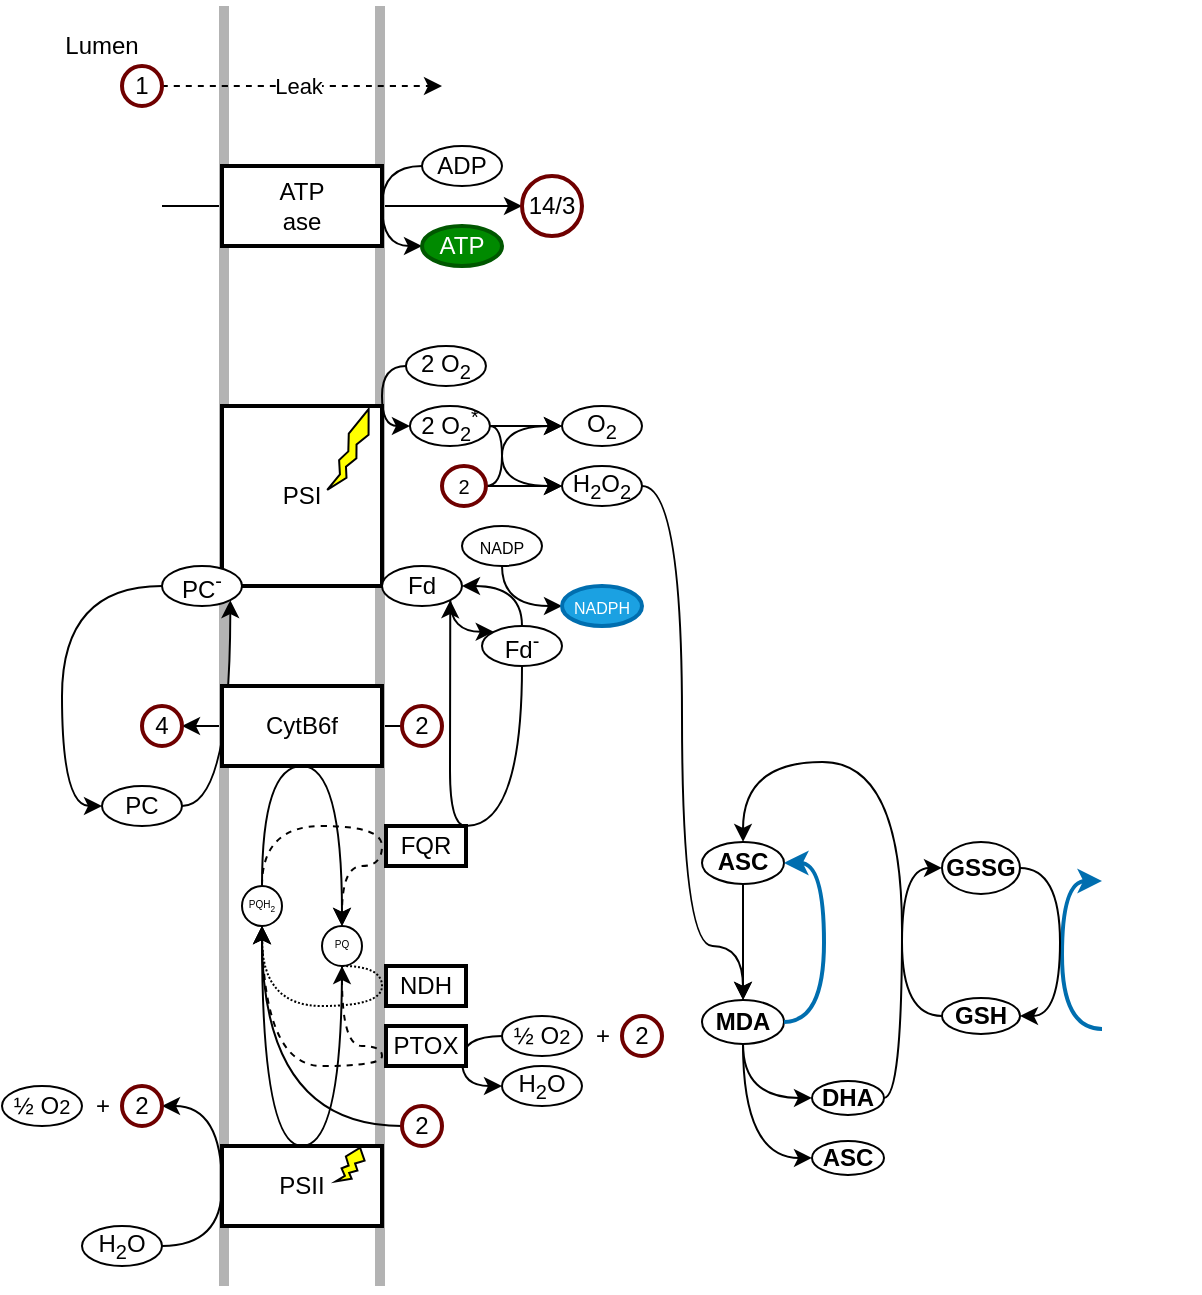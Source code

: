 <mxfile>
    <diagram id="58kEGSyiGWkZ_5Ts6FbC" name="Page-1">
        <mxGraphModel dx="1048" dy="781" grid="1" gridSize="10" guides="1" tooltips="1" connect="1" arrows="1" fold="1" page="1" pageScale="1" pageWidth="680" pageHeight="700" background="#ffffff" math="0" shadow="0">
            <root>
                <mxCell id="0"/>
                <mxCell id="1" parent="0"/>
                <object label="" reaction="vPTOX" id="2">
                    <mxCell style="edgeStyle=orthogonalEdgeStyle;curved=1;rounded=0;orthogonalLoop=1;jettySize=auto;html=1;exitX=0;exitY=0.5;exitDx=0;exitDy=0;entryX=0;entryY=0.5;entryDx=0;entryDy=0;strokeColor=#000000;" parent="1" source="107" target="106" edge="1">
                        <mxGeometry relative="1" as="geometry">
                            <Array as="points">
                                <mxPoint x="280" y="555"/>
                                <mxPoint x="280" y="580"/>
                            </Array>
                        </mxGeometry>
                    </mxCell>
                </object>
                <object label="" reaction="vB6f" id="3">
                    <mxCell style="edgeStyle=orthogonalEdgeStyle;curved=1;rounded=0;orthogonalLoop=1;jettySize=auto;html=1;strokeWidth=1;fontSize=12;entryX=1;entryY=0.5;entryDx=0;entryDy=0;strokeColor=#000000;exitX=0;exitY=0.5;exitDx=0;exitDy=0;" parent="1" source="164" target="100" edge="1">
                        <mxGeometry relative="1" as="geometry">
                            <mxPoint x="250" y="400" as="sourcePoint"/>
                        </mxGeometry>
                    </mxCell>
                </object>
                <object label="" reaction="vATPsynthase" id="4">
                    <mxCell style="edgeStyle=orthogonalEdgeStyle;curved=1;rounded=0;orthogonalLoop=1;jettySize=auto;html=1;exitX=1;exitY=0.5;exitDx=0;exitDy=0;strokeWidth=1;entryX=0;entryY=0.5;entryDx=0;entryDy=0;strokeColor=#000000;" parent="1" source="139" target="48" edge="1">
                        <mxGeometry relative="1" as="geometry">
                            <mxPoint x="130" y="139.857" as="sourcePoint"/>
                        </mxGeometry>
                    </mxCell>
                </object>
                <mxCell id="10" value="" style="endArrow=none;html=1;strokeWidth=5;strokeColor=#B3B3B3;" parent="1" edge="1">
                    <mxGeometry width="50" height="50" relative="1" as="geometry">
                        <mxPoint x="161" y="680" as="sourcePoint"/>
                        <mxPoint x="161" y="40" as="targetPoint"/>
                    </mxGeometry>
                </mxCell>
                <mxCell id="13" value="Lumen" style="text;html=1;strokeColor=none;fillColor=none;align=center;verticalAlign=middle;whiteSpace=wrap;rounded=0;fontColor=#000000;" parent="1" vertex="1">
                    <mxGeometry x="80" y="50" width="40" height="20" as="geometry"/>
                </mxCell>
                <mxCell id="15" value="" style="endArrow=none;html=1;strokeWidth=5;strokeColor=#B3B3B3;" parent="1" edge="1">
                    <mxGeometry width="50" height="50" relative="1" as="geometry">
                        <mxPoint x="239" y="680" as="sourcePoint"/>
                        <mxPoint x="239" y="40" as="targetPoint"/>
                    </mxGeometry>
                </mxCell>
                <mxCell id="16" value="ATP&lt;br&gt;ase" style="rounded=0;whiteSpace=wrap;html=1;strokeColor=#000000;strokeWidth=2;" parent="1" vertex="1">
                    <mxGeometry x="160" y="120" width="80" height="40" as="geometry"/>
                </mxCell>
                <object label="" reaction="vPS2" id="18">
                    <mxCell style="edgeStyle=orthogonalEdgeStyle;curved=1;rounded=0;orthogonalLoop=1;jettySize=auto;html=1;exitX=0;exitY=0.5;exitDx=0;exitDy=0;entryX=1;entryY=0.5;entryDx=0;entryDy=0;strokeWidth=1;strokeColor=#000000;" parent="1" source="20" target="55" edge="1">
                        <mxGeometry relative="1" as="geometry">
                            <Array as="points">
                                <mxPoint x="160" y="590"/>
                                <mxPoint x="130" y="590"/>
                            </Array>
                        </mxGeometry>
                    </mxCell>
                </object>
                <mxCell id="20" value="PSII" style="rounded=0;whiteSpace=wrap;html=1;strokeColor=#000000;strokeWidth=2;" parent="1" vertex="1">
                    <mxGeometry x="160" y="610" width="80" height="40" as="geometry"/>
                </mxCell>
                <object label="" reaction="vATPsynthase" id="45">
                    <mxCell style="edgeStyle=orthogonalEdgeStyle;curved=1;rounded=0;orthogonalLoop=1;jettySize=auto;html=1;exitX=0;exitY=0.5;exitDx=0;exitDy=0;entryX=0;entryY=0.5;entryDx=0;entryDy=0;strokeWidth=1;strokeColor=#000000;" parent="1" source="46" target="47" edge="1">
                        <mxGeometry relative="1" as="geometry"/>
                    </mxCell>
                </object>
                <mxCell id="46" value="ADP" style="ellipse;whiteSpace=wrap;html=1;strokeColor=#000000;strokeWidth=1;" parent="1" vertex="1">
                    <mxGeometry x="260" y="110" width="40" height="20" as="geometry"/>
                </mxCell>
                <mxCell id="47" value="ATP" style="ellipse;whiteSpace=wrap;html=1;strokeColor=#005700;strokeWidth=2;fillColor=#008a00;fontColor=#ffffff;" parent="1" vertex="1">
                    <mxGeometry x="260" y="150" width="40" height="20" as="geometry"/>
                </mxCell>
                <mxCell id="48" value="14/3" style="ellipse;whiteSpace=wrap;html=1;strokeWidth=2;strokeColor=#6F0000;" parent="1" vertex="1">
                    <mxGeometry x="310" y="125" width="30" height="30" as="geometry"/>
                </mxCell>
                <object label="" reaction="vFNR" id="49">
                    <mxCell style="edgeStyle=orthogonalEdgeStyle;curved=1;rounded=0;orthogonalLoop=1;jettySize=auto;html=1;exitX=0.5;exitY=1;exitDx=0;exitDy=0;entryX=0;entryY=0.5;entryDx=0;entryDy=0;strokeWidth=1;strokeColor=#000000;" parent="1" source="50" target="51" edge="1">
                        <mxGeometry relative="1" as="geometry">
                            <Array as="points">
                                <mxPoint x="300" y="340"/>
                            </Array>
                        </mxGeometry>
                    </mxCell>
                </object>
                <mxCell id="50" value="&lt;font style=&quot;font-size: 8px&quot;&gt;NADP&lt;/font&gt;" style="ellipse;whiteSpace=wrap;html=1;strokeColor=#000000;strokeWidth=1;" parent="1" vertex="1">
                    <mxGeometry x="280.0" y="300" width="40" height="20" as="geometry"/>
                </mxCell>
                <mxCell id="51" value="&lt;font style=&quot;font-size: 8px&quot;&gt;NADPH&lt;/font&gt;" style="ellipse;whiteSpace=wrap;html=1;strokeColor=#006EAF;strokeWidth=2;fillColor=#1ba1e2;fontColor=#ffffff;" parent="1" vertex="1">
                    <mxGeometry x="330.0" y="330" width="40" height="20" as="geometry"/>
                </mxCell>
                <object label="" reaction="vPS2" id="52">
                    <mxCell style="edgeStyle=orthogonalEdgeStyle;curved=1;rounded=0;orthogonalLoop=1;jettySize=auto;html=1;exitX=1;exitY=0.5;exitDx=0;exitDy=0;entryX=0;entryY=0.5;entryDx=0;entryDy=0;strokeWidth=1;endArrow=none;endFill=0;strokeColor=#000000;" parent="1" source="53" target="20" edge="1">
                        <mxGeometry relative="1" as="geometry">
                            <Array as="points">
                                <mxPoint x="160" y="660"/>
                            </Array>
                        </mxGeometry>
                    </mxCell>
                </object>
                <mxCell id="53" value="H&lt;sub&gt;2&lt;/sub&gt;O" style="ellipse;whiteSpace=wrap;html=1;strokeColor=#000000;strokeWidth=1;" parent="1" vertex="1">
                    <mxGeometry x="90.0" y="650" width="40" height="20" as="geometry"/>
                </mxCell>
                <mxCell id="54" value="½ O&lt;span style=&quot;font-size: 10px&quot;&gt;2&lt;/span&gt;" style="ellipse;whiteSpace=wrap;html=1;strokeColor=#000000;strokeWidth=1;" parent="1" vertex="1">
                    <mxGeometry x="50.0" y="580" width="40" height="20" as="geometry"/>
                </mxCell>
                <mxCell id="55" value="2" style="ellipse;whiteSpace=wrap;html=1;strokeWidth=2;strokeColor=#6F0000;" parent="1" vertex="1">
                    <mxGeometry x="110" y="580" width="20" height="20" as="geometry"/>
                </mxCell>
                <mxCell id="56" value="" style="verticalLabelPosition=bottom;verticalAlign=top;html=1;shape=mxgraph.basic.flash;rounded=0;shadow=0;comic=0;fillColor=#FFFF00;gradientColor=none;rotation=20;strokeColor=#000000;" parent="1" vertex="1">
                    <mxGeometry x="220" y="610" width="10" height="20" as="geometry"/>
                </mxCell>
                <mxCell id="57" value="PTOX" style="rounded=0;whiteSpace=wrap;html=1;strokeColor=#000000;strokeWidth=2;" parent="1" vertex="1">
                    <mxGeometry x="242" y="550" width="40" height="20" as="geometry"/>
                </mxCell>
                <mxCell id="58" value="NDH" style="rounded=0;whiteSpace=wrap;html=1;strokeColor=#000000;strokeWidth=2;" parent="1" vertex="1">
                    <mxGeometry x="242" y="520" width="40" height="20" as="geometry"/>
                </mxCell>
                <object label="" reaction="vCyc" id="155">
                    <mxCell style="edgeStyle=orthogonalEdgeStyle;curved=1;rounded=0;orthogonalLoop=1;jettySize=auto;html=1;exitX=1;exitY=0;exitDx=0;exitDy=0;entryX=1;entryY=1;entryDx=0;entryDy=0;strokeColor=#000000;" parent="1" source="59" target="140" edge="1">
                        <mxGeometry relative="1" as="geometry">
                            <Array as="points">
                                <mxPoint x="274" y="450"/>
                                <mxPoint x="274" y="395"/>
                            </Array>
                        </mxGeometry>
                    </mxCell>
                </object>
                <mxCell id="59" value="FQR" style="rounded=0;whiteSpace=wrap;html=1;strokeColor=#000000;strokeWidth=2;" parent="1" vertex="1">
                    <mxGeometry x="242" y="450" width="40" height="20" as="geometry"/>
                </mxCell>
                <mxCell id="60" value="" style="group" parent="1" vertex="1" connectable="0">
                    <mxGeometry x="160" y="240" width="80" height="90" as="geometry"/>
                </mxCell>
                <mxCell id="61" value="PSI" style="rounded=0;whiteSpace=wrap;html=1;strokeColor=#000000;strokeWidth=2;" parent="60" vertex="1">
                    <mxGeometry width="80" height="90" as="geometry"/>
                </mxCell>
                <mxCell id="62" value="" style="verticalLabelPosition=bottom;verticalAlign=top;html=1;shape=mxgraph.basic.flash;rounded=0;shadow=0;comic=0;fillColor=#FFFF00;gradientColor=none;rotation=20;strokeColor=#000000;" parent="60" vertex="1">
                    <mxGeometry x="60" width="10" height="45" as="geometry"/>
                </mxCell>
                <object label="" reaction="vPS2" id="63">
                    <mxCell style="edgeStyle=orthogonalEdgeStyle;curved=1;rounded=0;orthogonalLoop=1;jettySize=auto;html=1;exitX=0.5;exitY=1;exitDx=0;exitDy=0;entryX=0.5;entryY=1;entryDx=0;entryDy=0;endArrow=classic;endFill=1;strokeWidth=1;strokeColor=#000000;" parent="1" source="66" target="69" edge="1">
                        <mxGeometry relative="1" as="geometry">
                            <Array as="points">
                                <mxPoint x="220" y="610"/>
                                <mxPoint x="180" y="610"/>
                            </Array>
                            <mxPoint x="220" y="540" as="sourcePoint"/>
                            <mxPoint x="180" y="520" as="targetPoint"/>
                        </mxGeometry>
                    </mxCell>
                </object>
                <object label="" reaction="vNDH" id="64">
                    <mxCell style="edgeStyle=orthogonalEdgeStyle;curved=1;rounded=0;orthogonalLoop=1;jettySize=auto;html=1;exitX=0.5;exitY=1;exitDx=0;exitDy=0;entryX=0.5;entryY=1;entryDx=0;entryDy=0;endArrow=classic;endFill=1;strokeWidth=1;dashed=1;dashPattern=1 1;strokeColor=#000000;" parent="1" source="66" target="69" edge="1">
                        <mxGeometry relative="1" as="geometry">
                            <Array as="points">
                                <mxPoint x="240" y="520"/>
                                <mxPoint x="240" y="540"/>
                                <mxPoint x="180" y="540"/>
                            </Array>
                        </mxGeometry>
                    </mxCell>
                </object>
                <object label="" reaction="vPTOX" id="65">
                    <mxCell style="edgeStyle=orthogonalEdgeStyle;curved=1;rounded=0;orthogonalLoop=1;jettySize=auto;html=1;exitX=0.5;exitY=1;exitDx=0;exitDy=0;entryX=0.5;entryY=1;entryDx=0;entryDy=0;endArrow=classic;endFill=1;strokeWidth=1;dashed=1;strokeColor=#000000;" parent="1" source="69" target="66" edge="1">
                        <mxGeometry relative="1" as="geometry">
                            <Array as="points">
                                <mxPoint x="180" y="570"/>
                                <mxPoint x="240" y="570"/>
                                <mxPoint x="240" y="560"/>
                                <mxPoint x="220" y="560"/>
                            </Array>
                        </mxGeometry>
                    </mxCell>
                </object>
                <mxCell id="66" value="&lt;font style=&quot;font-size: 5px&quot;&gt;PQ&lt;/font&gt;" style="ellipse;whiteSpace=wrap;html=1;strokeColor=#000000;strokeWidth=1;spacingTop=-6;" parent="1" vertex="1">
                    <mxGeometry x="210" y="500" width="20" height="20" as="geometry"/>
                </mxCell>
                <object label="" reaction="vB6f" id="67">
                    <mxCell style="edgeStyle=orthogonalEdgeStyle;curved=1;rounded=0;orthogonalLoop=1;jettySize=auto;html=1;exitX=0.5;exitY=0;exitDx=0;exitDy=0;entryX=0.5;entryY=0;entryDx=0;entryDy=0;endArrow=classic;endFill=1;strokeWidth=1;strokeColor=#000000;" parent="1" source="69" target="66" edge="1">
                        <mxGeometry relative="1" as="geometry">
                            <Array as="points">
                                <mxPoint x="180" y="420"/>
                                <mxPoint x="220" y="420"/>
                            </Array>
                        </mxGeometry>
                    </mxCell>
                </object>
                <object label="" reaction="vCyc" id="68">
                    <mxCell style="edgeStyle=orthogonalEdgeStyle;curved=1;rounded=0;orthogonalLoop=1;jettySize=auto;html=1;exitX=0.5;exitY=0;exitDx=0;exitDy=0;entryX=0.5;entryY=0;entryDx=0;entryDy=0;endArrow=classic;endFill=1;strokeWidth=1;dashed=1;strokeColor=#000000;" parent="1" source="69" target="66" edge="1">
                        <mxGeometry relative="1" as="geometry">
                            <Array as="points">
                                <mxPoint x="180" y="450"/>
                                <mxPoint x="240" y="450"/>
                                <mxPoint x="240" y="470"/>
                                <mxPoint x="220" y="470"/>
                            </Array>
                        </mxGeometry>
                    </mxCell>
                </object>
                <mxCell id="69" value="&lt;font style=&quot;font-size: 5px&quot;&gt;PQH&lt;sub&gt;2&lt;/sub&gt;&lt;/font&gt;" style="ellipse;whiteSpace=wrap;html=1;strokeColor=#000000;strokeWidth=1;spacingTop=-6;" parent="1" vertex="1">
                    <mxGeometry x="170" y="480" width="20" height="20" as="geometry"/>
                </mxCell>
                <object label="" reaction="vGR" id="83">
                    <mxCell style="edgeStyle=orthogonalEdgeStyle;rounded=0;orthogonalLoop=1;jettySize=auto;html=1;strokeColor=#006EAF;strokeWidth=2;fillColor=#1ba1e2;elbow=vertical;curved=1;exitX=0;exitY=0.5;exitDx=0;exitDy=0;entryX=0;entryY=0.5;entryDx=0;entryDy=0;" parent="1" edge="1">
                        <mxGeometry relative="1" as="geometry">
                            <mxPoint x="600.0" y="551.45" as="sourcePoint"/>
                            <mxPoint x="600.0" y="477.45" as="targetPoint"/>
                            <Array as="points">
                                <mxPoint x="580" y="551.45"/>
                                <mxPoint x="580" y="477.45"/>
                            </Array>
                        </mxGeometry>
                    </mxCell>
                </object>
                <mxCell id="93" value="" style="ellipse;whiteSpace=wrap;html=1;gradientColor=none;fillColor=none;strokeColor=none;" parent="1" vertex="1">
                    <mxGeometry x="610" y="418" width="39" height="18" as="geometry"/>
                </mxCell>
                <mxCell id="100" value="4" style="ellipse;whiteSpace=wrap;html=1;strokeWidth=2;strokeColor=#6F0000;" parent="1" vertex="1">
                    <mxGeometry x="120" y="390" width="20" height="20" as="geometry"/>
                </mxCell>
                <mxCell id="101" style="edgeStyle=orthogonalEdgeStyle;curved=1;rounded=0;orthogonalLoop=1;jettySize=auto;html=1;strokeWidth=1;fontSize=12;entryX=0;entryY=0.5;entryDx=0;entryDy=0;dashed=1;strokeColor=#000000;exitX=1;exitY=0.5;exitDx=0;exitDy=0;" parent="1" source="151" target="136" edge="1">
                    <mxGeometry relative="1" as="geometry">
                        <mxPoint x="135" y="80" as="sourcePoint"/>
                    </mxGeometry>
                </mxCell>
                <mxCell id="102" value="Leak" style="edgeLabel;html=1;align=center;verticalAlign=middle;resizable=0;points=[];labelBackgroundColor=#ffffff;fontColor=#000000;" parent="101" vertex="1" connectable="0">
                    <mxGeometry x="-0.08" y="1" relative="1" as="geometry">
                        <mxPoint x="3.1" y="1" as="offset"/>
                    </mxGeometry>
                </mxCell>
                <object label="" reaction="vPS2" id="104">
                    <mxCell style="edgeStyle=orthogonalEdgeStyle;rounded=0;orthogonalLoop=1;jettySize=auto;html=1;exitX=0;exitY=0.5;exitDx=0;exitDy=0;curved=1;entryX=0.5;entryY=1;entryDx=0;entryDy=0;strokeColor=#000000;" parent="1" source="105" target="69" edge="1">
                        <mxGeometry relative="1" as="geometry">
                            <mxPoint x="210" y="580" as="targetPoint"/>
                            <Array as="points">
                                <mxPoint x="180" y="600"/>
                            </Array>
                        </mxGeometry>
                    </mxCell>
                </object>
                <mxCell id="105" value="2" style="ellipse;whiteSpace=wrap;html=1;strokeWidth=2;strokeColor=#6F0000;" parent="1" vertex="1">
                    <mxGeometry x="250" y="590" width="20" height="20" as="geometry"/>
                </mxCell>
                <mxCell id="106" value="H&lt;sub&gt;2&lt;/sub&gt;O" style="ellipse;whiteSpace=wrap;html=1;strokeColor=#000000;strokeWidth=1;" parent="1" vertex="1">
                    <mxGeometry x="300" y="570" width="40" height="20" as="geometry"/>
                </mxCell>
                <mxCell id="107" value="½ O&lt;span style=&quot;font-size: 10px&quot;&gt;2&lt;/span&gt;" style="ellipse;whiteSpace=wrap;html=1;strokeColor=#000000;strokeWidth=1;" parent="1" vertex="1">
                    <mxGeometry x="300" y="545" width="40" height="20" as="geometry"/>
                </mxCell>
                <mxCell id="108" value="2" style="ellipse;whiteSpace=wrap;html=1;strokeWidth=2;strokeColor=#6F0000;" parent="1" vertex="1">
                    <mxGeometry x="360" y="545" width="20" height="20" as="geometry"/>
                </mxCell>
                <mxCell id="109" value="+" style="text;html=1;align=center;verticalAlign=middle;resizable=0;points=[];autosize=1;fontColor=#000000;" parent="1" vertex="1">
                    <mxGeometry x="340" y="545" width="20" height="20" as="geometry"/>
                </mxCell>
                <mxCell id="136" value="" style="ellipse;whiteSpace=wrap;html=1;strokeWidth=2;fillColor=none;strokeColor=none;" parent="1" vertex="1">
                    <mxGeometry x="270" y="70" width="20" height="20" as="geometry"/>
                </mxCell>
                <mxCell id="139" value="" style="ellipse;whiteSpace=wrap;html=1;strokeWidth=2;fillColor=none;strokeColor=none;" parent="1" vertex="1">
                    <mxGeometry x="110" y="130" width="20" height="20" as="geometry"/>
                </mxCell>
                <object label="" reaction="vPS1" id="145">
                    <mxCell style="edgeStyle=orthogonalEdgeStyle;curved=1;rounded=0;orthogonalLoop=1;jettySize=auto;html=1;exitX=1;exitY=1;exitDx=0;exitDy=0;entryX=0;entryY=0;entryDx=0;entryDy=0;strokeColor=#000000;" parent="1" source="140" target="141" edge="1">
                        <mxGeometry relative="1" as="geometry">
                            <Array as="points">
                                <mxPoint x="274" y="353"/>
                            </Array>
                        </mxGeometry>
                    </mxCell>
                </object>
                <mxCell id="140" value="Fd" style="ellipse;whiteSpace=wrap;html=1;strokeColor=#000000;strokeWidth=1;" parent="1" vertex="1">
                    <mxGeometry x="240" y="320" width="40" height="20" as="geometry"/>
                </mxCell>
                <object label="" reaction="vFNR" id="142">
                    <mxCell style="edgeStyle=orthogonalEdgeStyle;rounded=0;orthogonalLoop=1;jettySize=auto;html=1;exitX=0.5;exitY=0;exitDx=0;exitDy=0;entryX=1;entryY=0.5;entryDx=0;entryDy=0;strokeColor=#000000;curved=1;" parent="1" source="141" target="140" edge="1">
                        <mxGeometry relative="1" as="geometry">
                            <Array as="points">
                                <mxPoint x="310" y="330"/>
                            </Array>
                        </mxGeometry>
                    </mxCell>
                </object>
                <object label="" reaction="vCyc" id="154">
                    <mxCell style="edgeStyle=orthogonalEdgeStyle;curved=1;rounded=0;orthogonalLoop=1;jettySize=auto;html=1;exitX=0.5;exitY=1;exitDx=0;exitDy=0;entryX=1;entryY=0;entryDx=0;entryDy=0;strokeColor=#000000;endArrow=none;endFill=0;" parent="1" source="141" target="59" edge="1">
                        <mxGeometry relative="1" as="geometry">
                            <Array as="points">
                                <mxPoint x="310" y="450"/>
                            </Array>
                        </mxGeometry>
                    </mxCell>
                </object>
                <mxCell id="141" value="Fd&lt;sup&gt;-&lt;/sup&gt;" style="ellipse;whiteSpace=wrap;html=1;strokeColor=#000000;strokeWidth=1;" parent="1" vertex="1">
                    <mxGeometry x="290" y="350" width="40" height="20" as="geometry"/>
                </mxCell>
                <mxCell id="148" value="+" style="text;html=1;align=center;verticalAlign=middle;resizable=0;points=[];autosize=1;fontColor=#000000;" parent="1" vertex="1">
                    <mxGeometry x="90" y="580" width="20" height="20" as="geometry"/>
                </mxCell>
                <mxCell id="151" value="1" style="ellipse;whiteSpace=wrap;html=1;strokeWidth=2;strokeColor=#6F0000;" parent="1" vertex="1">
                    <mxGeometry x="110" y="70" width="20" height="20" as="geometry"/>
                </mxCell>
                <mxCell id="73" value="&lt;b&gt;MDA&lt;/b&gt;" style="ellipse;whiteSpace=wrap;html=1;strokeColor=#000000;" parent="1" vertex="1">
                    <mxGeometry x="400" y="536.95" width="41" height="22" as="geometry"/>
                </mxCell>
                <object label="" reaction="vAscorbate" id="74">
                    <mxCell style="edgeStyle=orthogonalEdgeStyle;curved=1;rounded=0;orthogonalLoop=1;jettySize=auto;html=1;exitX=0.5;exitY=1;exitDx=0;exitDy=0;strokeColor=#000000;strokeWidth=1;" parent="1" source="75" target="73" edge="1">
                        <mxGeometry x="220" y="324.45" as="geometry"/>
                    </mxCell>
                </object>
                <mxCell id="75" value="&lt;b&gt;ASC&lt;/b&gt;" style="ellipse;whiteSpace=wrap;html=1;strokeColor=#000000;" parent="1" vertex="1">
                    <mxGeometry x="400" y="457.95" width="41" height="21" as="geometry"/>
                </mxCell>
                <object label="" reaction="vDHAR" id="76">
                    <mxCell style="edgeStyle=orthogonalEdgeStyle;curved=1;rounded=0;orthogonalLoop=1;jettySize=auto;html=1;exitX=1;exitY=0.5;exitDx=0;exitDy=0;entryX=0.5;entryY=0;entryDx=0;entryDy=0;strokeColor=#000000;strokeWidth=1;" parent="1" source="77" target="75" edge="1">
                        <mxGeometry x="220" y="324.45" as="geometry">
                            <Array as="points">
                                <mxPoint x="500" y="585.97"/>
                                <mxPoint x="500" y="417.97"/>
                                <mxPoint x="421" y="417.97"/>
                            </Array>
                        </mxGeometry>
                    </mxCell>
                </object>
                <mxCell id="77" value="&lt;b&gt;DHA&lt;/b&gt;" style="ellipse;whiteSpace=wrap;html=1;strokeColor=#000000;" parent="1" vertex="1">
                    <mxGeometry x="455" y="577.45" width="36" height="17" as="geometry"/>
                </mxCell>
                <object label="" reaction="v3ASC" id="71">
                    <mxCell style="edgeStyle=orthogonalEdgeStyle;curved=1;rounded=0;orthogonalLoop=1;jettySize=auto;html=1;exitX=0.5;exitY=1;exitDx=0;exitDy=0;entryX=0;entryY=0.5;entryDx=0;entryDy=0;strokeColor=#000000;strokeWidth=1;" parent="1" source="73" target="77" edge="1">
                        <mxGeometry x="220" y="324.45" as="geometry"/>
                    </mxCell>
                </object>
                <mxCell id="78" value="&lt;b&gt;ASC&lt;/b&gt;" style="ellipse;whiteSpace=wrap;html=1;strokeColor=#000000;" parent="1" vertex="1">
                    <mxGeometry x="455" y="607.45" width="36" height="17" as="geometry"/>
                </mxCell>
                <mxCell id="80" value="&lt;b&gt;GSH&lt;/b&gt;" style="ellipse;whiteSpace=wrap;html=1;strokeColor=#000000;" parent="1" vertex="1">
                    <mxGeometry x="520" y="535.95" width="39" height="18" as="geometry"/>
                </mxCell>
                <object label="" reaction="v3ASC" id="72">
                    <mxCell style="edgeStyle=orthogonalEdgeStyle;curved=1;rounded=0;orthogonalLoop=1;jettySize=auto;html=1;exitX=0.5;exitY=1;exitDx=0;exitDy=0;entryX=0;entryY=0.5;entryDx=0;entryDy=0;strokeColor=#000000;strokeWidth=1;" parent="1" source="73" target="78" edge="1">
                        <mxGeometry x="220" y="324.45" as="geometry"/>
                    </mxCell>
                </object>
                <object label="" reaction="vGR" id="81">
                    <mxCell style="edgeStyle=orthogonalEdgeStyle;curved=1;rounded=0;orthogonalLoop=1;jettySize=auto;html=1;exitX=1;exitY=0.5;exitDx=0;exitDy=0;entryX=1;entryY=0.5;entryDx=0;entryDy=0;strokeColor=#000000;strokeWidth=1;" parent="1" source="82" target="80" edge="1">
                        <mxGeometry x="220" y="324.45" as="geometry"/>
                    </mxCell>
                </object>
                <mxCell id="82" value="&lt;b&gt;GSSG&lt;/b&gt;" style="ellipse;whiteSpace=wrap;html=1;strokeColor=#000000;" parent="1" vertex="1">
                    <mxGeometry x="520" y="457.95" width="39" height="26" as="geometry"/>
                </mxCell>
                <mxCell id="85" value="2 O&lt;sub&gt;2&lt;/sub&gt;" style="ellipse;whiteSpace=wrap;html=1;strokeColor=#000000;strokeWidth=1;" parent="1" vertex="1">
                    <mxGeometry x="251.97" y="210" width="40" height="20" as="geometry"/>
                </mxCell>
                <object label="" reaction="vDHAR" id="79">
                    <mxCell style="edgeStyle=orthogonalEdgeStyle;curved=1;rounded=0;orthogonalLoop=1;jettySize=auto;html=1;exitX=0;exitY=0.5;exitDx=0;exitDy=0;entryX=0;entryY=0.5;entryDx=0;entryDy=0;strokeColor=#000000;strokeWidth=1;" parent="1" source="80" target="82" edge="1">
                        <mxGeometry x="220" y="324.45" as="geometry"/>
                    </mxCell>
                </object>
                <object label="" reaction="vMehler" id="156">
                    <mxCell style="edgeStyle=orthogonalEdgeStyle;curved=1;rounded=0;orthogonalLoop=1;jettySize=auto;html=1;exitX=1;exitY=0.5;exitDx=0;exitDy=0;entryX=0;entryY=0.5;entryDx=0;entryDy=0;endArrow=classic;endFill=1;strokeColor=#000000;" parent="1" source="87" target="91" edge="1">
                        <mxGeometry relative="1" as="geometry">
                            <Array as="points">
                                <mxPoint x="300" y="250"/>
                                <mxPoint x="300" y="280"/>
                            </Array>
                        </mxGeometry>
                    </mxCell>
                </object>
                <mxCell id="87" value="2 O&lt;sub&gt;2&lt;/sub&gt;&lt;sup&gt;*&lt;/sup&gt;" style="ellipse;whiteSpace=wrap;html=1;strokeColor=#000000;strokeWidth=1;" parent="1" vertex="1">
                    <mxGeometry x="253.97" y="240" width="40" height="20" as="geometry"/>
                </mxCell>
                <object label="" reaction="vMehler" id="157">
                    <mxCell style="edgeStyle=orthogonalEdgeStyle;curved=1;rounded=0;orthogonalLoop=1;jettySize=auto;html=1;endArrow=classic;endFill=1;strokeColor=#000000;" parent="1" source="89" target="91" edge="1">
                        <mxGeometry relative="1" as="geometry"/>
                    </mxCell>
                </object>
                <object label="" reaction="vMehler" id="158">
                    <mxCell style="edgeStyle=orthogonalEdgeStyle;curved=1;rounded=0;orthogonalLoop=1;jettySize=auto;html=1;exitX=1;exitY=0.5;exitDx=0;exitDy=0;entryX=0;entryY=0.5;entryDx=0;entryDy=0;endArrow=classic;endFill=1;strokeColor=#000000;" parent="1" source="89" target="90" edge="1">
                        <mxGeometry relative="1" as="geometry">
                            <Array as="points">
                                <mxPoint x="300" y="280"/>
                                <mxPoint x="300" y="250"/>
                            </Array>
                        </mxGeometry>
                    </mxCell>
                </object>
                <mxCell id="89" value="&lt;span style=&quot;font-size: 10px&quot;&gt;2&lt;/span&gt;" style="ellipse;whiteSpace=wrap;html=1;strokeWidth=2;strokeColor=#6F0000;" parent="1" vertex="1">
                    <mxGeometry x="270" y="270" width="21.97" height="20" as="geometry"/>
                </mxCell>
                <object label="" reaction="vMehler" id="84">
                    <mxCell style="edgeStyle=orthogonalEdgeStyle;rounded=0;orthogonalLoop=1;jettySize=auto;html=1;exitX=0;exitY=0.5;exitDx=0;exitDy=0;entryX=0;entryY=0.5;entryDx=0;entryDy=0;curved=1;strokeColor=#000000;" parent="1" source="85" target="87" edge="1">
                        <mxGeometry x="240" y="210" as="geometry">
                            <Array as="points">
                                <mxPoint x="240" y="220"/>
                                <mxPoint x="240" y="250"/>
                            </Array>
                        </mxGeometry>
                    </mxCell>
                </object>
                <mxCell id="90" value="O&lt;sub&gt;2&lt;/sub&gt;" style="ellipse;whiteSpace=wrap;html=1;strokeColor=#000000;strokeWidth=1;" parent="1" vertex="1">
                    <mxGeometry x="330" y="240.0" width="40" height="20" as="geometry"/>
                </mxCell>
                <mxCell id="91" value="H&lt;sub&gt;2&lt;/sub&gt;O&lt;sub&gt;2&lt;/sub&gt;" style="ellipse;whiteSpace=wrap;html=1;strokeColor=#000000;strokeWidth=1;" parent="1" vertex="1">
                    <mxGeometry x="330" y="270.0" width="40" height="20" as="geometry"/>
                </mxCell>
                <object label="" reaction="vMDAreduct" id="92">
                    <mxCell style="edgeStyle=orthogonalEdgeStyle;curved=1;rounded=0;orthogonalLoop=1;jettySize=auto;html=1;exitX=1;exitY=0.5;exitDx=0;exitDy=0;entryX=1;entryY=0.5;entryDx=0;entryDy=0;strokeColor=#006EAF;strokeWidth=2;fillColor=#1ba1e2;" parent="1" source="73" target="75" edge="1">
                        <mxGeometry x="220" y="324.45" as="geometry"/>
                    </mxCell>
                </object>
                <object label="" reaction="vAscorbate" id="70">
                    <mxCell style="edgeStyle=orthogonalEdgeStyle;curved=1;rounded=0;orthogonalLoop=1;jettySize=auto;html=1;exitX=1;exitY=0.5;exitDx=0;exitDy=0;entryX=0.5;entryY=0;entryDx=0;entryDy=0;strokeColor=#000000;strokeWidth=1;" parent="1" source="91" target="73" edge="1">
                        <mxGeometry x="240" y="210" as="geometry">
                            <mxPoint x="650.0" y="673.52" as="sourcePoint"/>
                            <Array as="points">
                                <mxPoint x="390" y="280"/>
                                <mxPoint x="390" y="510"/>
                                <mxPoint x="421" y="510"/>
                            </Array>
                        </mxGeometry>
                    </mxCell>
                </object>
                <object label="" reaction="vMehler" id="86">
                    <mxCell style="edgeStyle=orthogonalEdgeStyle;curved=1;rounded=0;orthogonalLoop=1;jettySize=auto;html=1;exitX=1;exitY=0.5;exitDx=0;exitDy=0;entryX=0;entryY=0.5;entryDx=0;entryDy=0;strokeColor=#000000;" parent="1" source="87" target="90" edge="1">
                        <mxGeometry x="240" y="210" as="geometry"/>
                    </mxCell>
                </object>
                <object label="" reaction="vB6f" id="162">
                    <mxCell style="edgeStyle=orthogonalEdgeStyle;curved=1;rounded=0;orthogonalLoop=1;jettySize=auto;html=1;exitX=1;exitY=0.5;exitDx=0;exitDy=0;entryX=1;entryY=1;entryDx=0;entryDy=0;endArrow=classic;endFill=1;strokeColor=#000000;" parent="1" source="159" target="160" edge="1">
                        <mxGeometry relative="1" as="geometry"/>
                    </mxCell>
                </object>
                <mxCell id="159" value="PC" style="ellipse;whiteSpace=wrap;html=1;strokeColor=#000000;strokeWidth=1;" parent="1" vertex="1">
                    <mxGeometry x="100" y="430" width="40" height="20" as="geometry"/>
                </mxCell>
                <object label="" reaction="vPS1" id="163">
                    <mxCell style="edgeStyle=orthogonalEdgeStyle;curved=1;rounded=0;orthogonalLoop=1;jettySize=auto;html=1;exitX=0;exitY=0.5;exitDx=0;exitDy=0;entryX=0;entryY=0.5;entryDx=0;entryDy=0;endArrow=classic;endFill=1;strokeColor=#000000;" parent="1" source="160" target="159" edge="1">
                        <mxGeometry relative="1" as="geometry"/>
                    </mxCell>
                </object>
                <mxCell id="160" value="PC&lt;sup&gt;-&lt;/sup&gt;" style="ellipse;whiteSpace=wrap;html=1;strokeColor=#000000;strokeWidth=1;" parent="1" vertex="1">
                    <mxGeometry x="130" y="320" width="40" height="20" as="geometry"/>
                </mxCell>
                <mxCell id="17" value="CytB6f" style="rounded=0;whiteSpace=wrap;html=1;strokeColor=#000000;strokeWidth=2;" parent="1" vertex="1">
                    <mxGeometry x="160" y="380" width="80" height="40" as="geometry"/>
                </mxCell>
                <mxCell id="164" value="2" style="ellipse;whiteSpace=wrap;html=1;strokeWidth=2;strokeColor=#6F0000;" parent="1" vertex="1">
                    <mxGeometry x="250" y="390" width="20" height="20" as="geometry"/>
                </mxCell>
                <mxCell id="207" style="edgeStyle=orthogonalEdgeStyle;curved=1;rounded=0;orthogonalLoop=1;jettySize=auto;html=1;exitX=0.5;exitY=1;exitDx=0;exitDy=0;endArrow=classic;endFill=1;strokeColor=#000000;" parent="1" edge="1">
                    <mxGeometry relative="1" as="geometry">
                        <mxPoint x="-60" y="100" as="targetPoint"/>
                    </mxGeometry>
                </mxCell>
            </root>
        </mxGraphModel>
    </diagram>
</mxfile>
